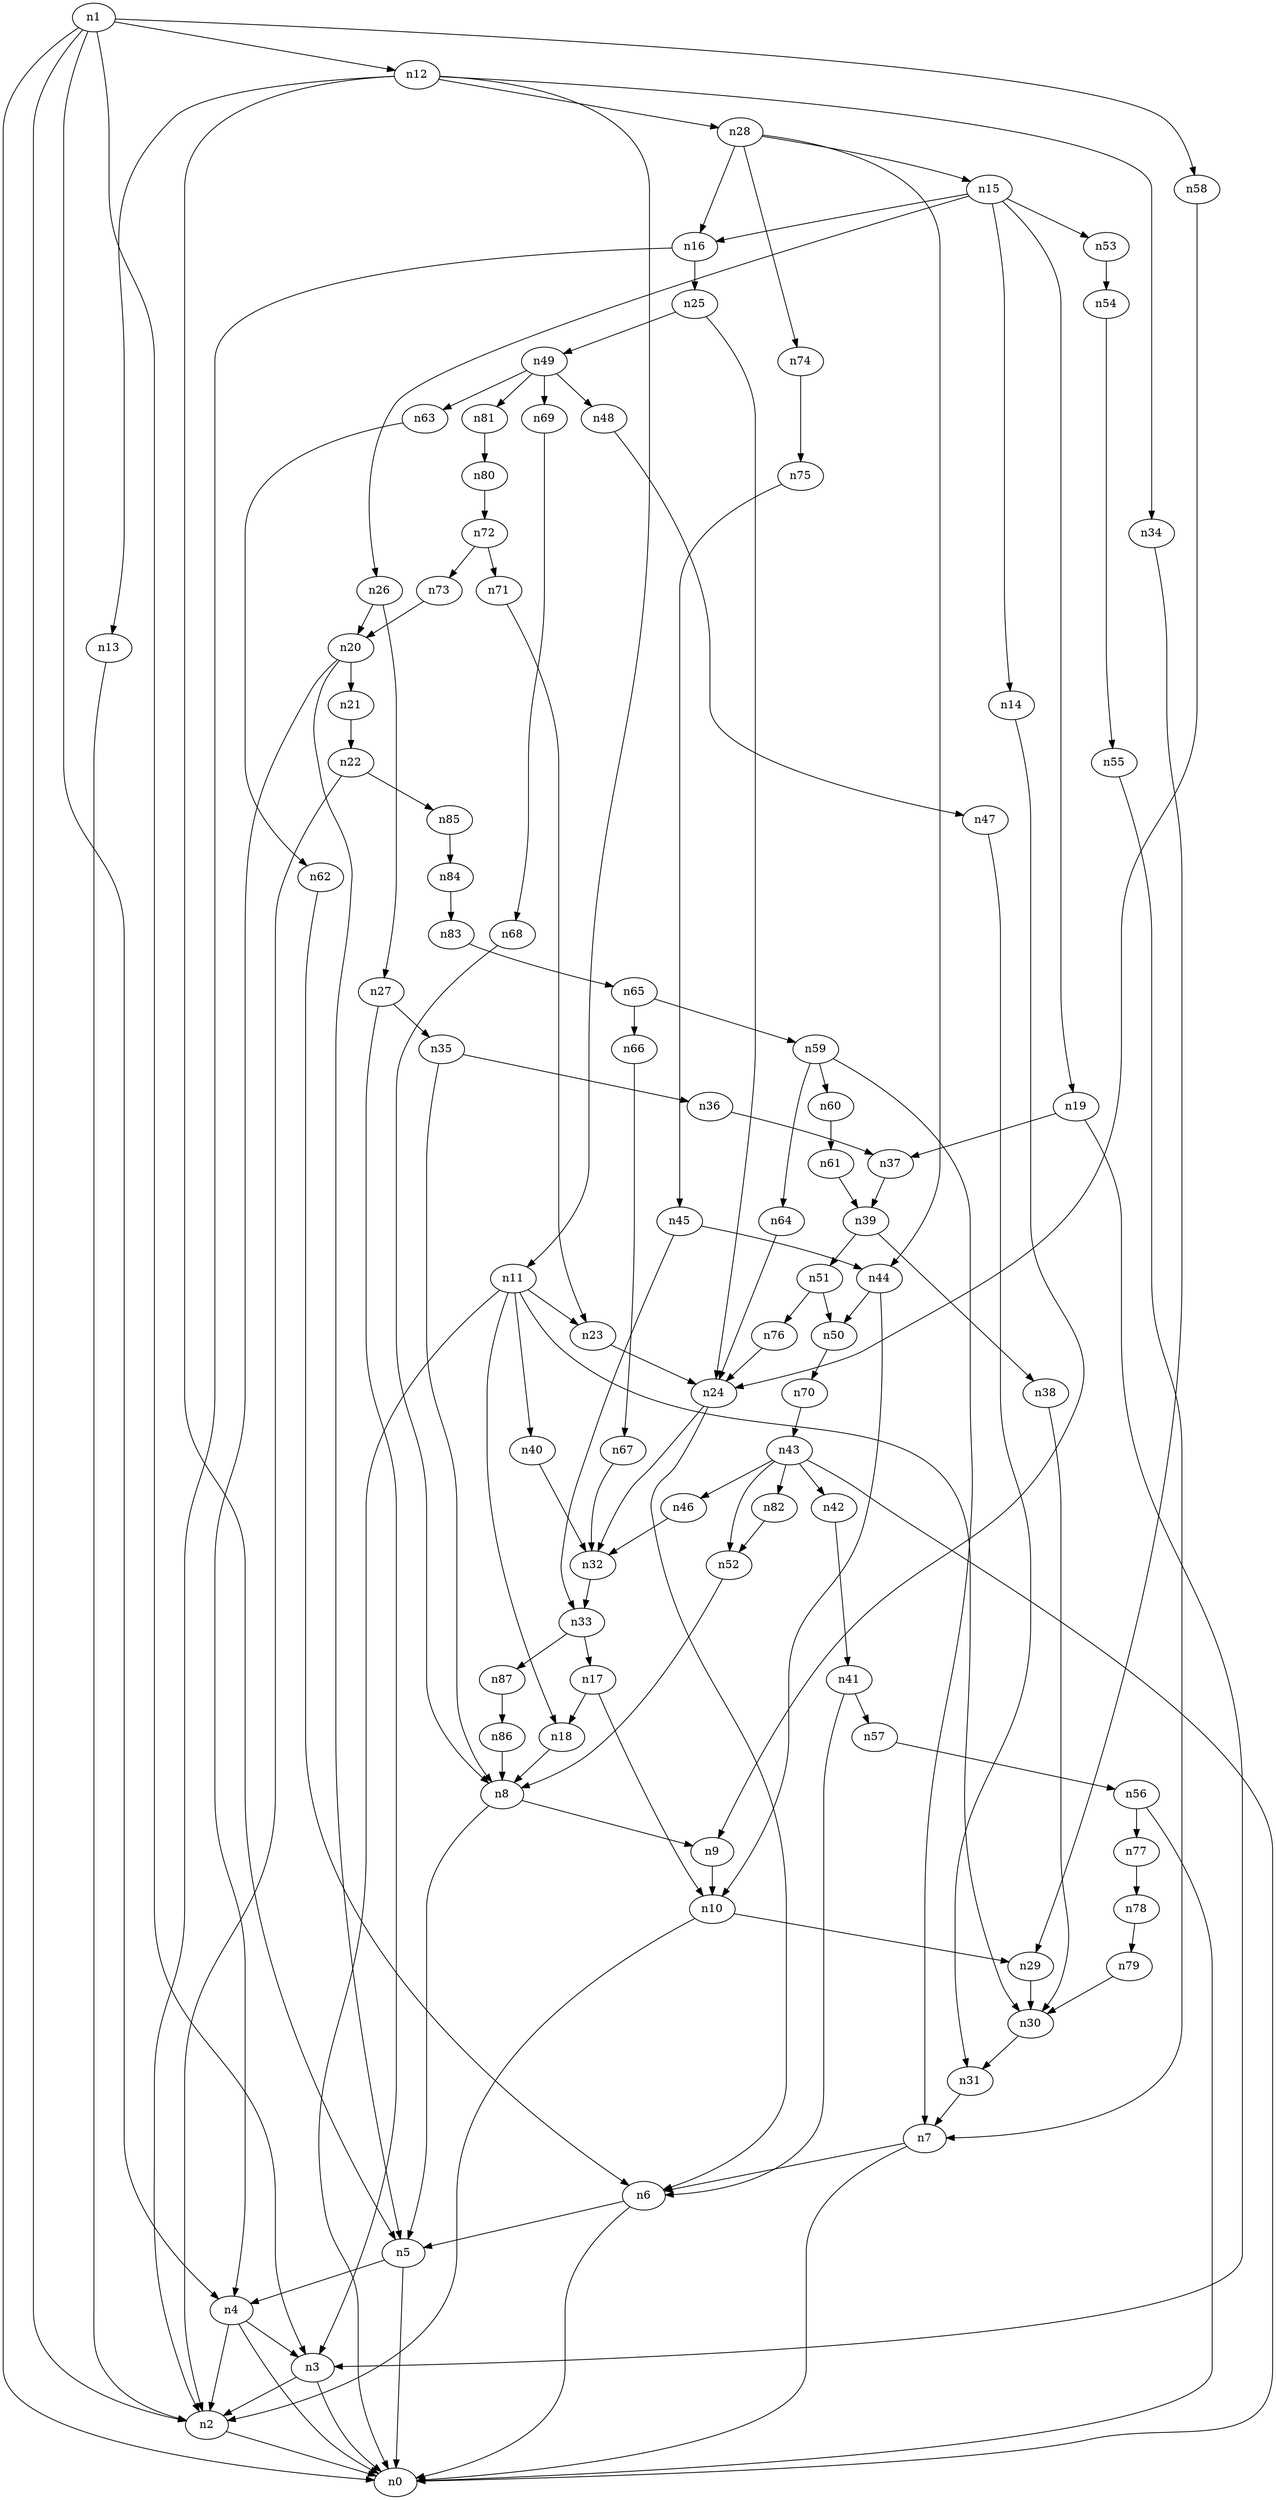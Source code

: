 digraph G {
	n1 -> n0	 [_graphml_id=e0];
	n1 -> n2	 [_graphml_id=e1];
	n1 -> n3	 [_graphml_id=e6];
	n1 -> n4	 [_graphml_id=e9];
	n1 -> n12	 [_graphml_id=e24];
	n1 -> n58	 [_graphml_id=e96];
	n2 -> n0	 [_graphml_id=e5];
	n3 -> n0	 [_graphml_id=e8];
	n3 -> n2	 [_graphml_id=e2];
	n4 -> n0	 [_graphml_id=e4];
	n4 -> n2	 [_graphml_id=e7];
	n4 -> n3	 [_graphml_id=e3];
	n5 -> n0	 [_graphml_id=e88];
	n5 -> n4	 [_graphml_id=e10];
	n6 -> n0	 [_graphml_id=e12];
	n6 -> n5	 [_graphml_id=e11];
	n7 -> n0	 [_graphml_id=e13];
	n7 -> n6	 [_graphml_id=e14];
	n8 -> n5	 [_graphml_id=e15];
	n8 -> n9	 [_graphml_id=e16];
	n9 -> n10	 [_graphml_id=e17];
	n10 -> n2	 [_graphml_id=e18];
	n10 -> n29	 [_graphml_id=e49];
	n11 -> n0	 [_graphml_id=e19];
	n11 -> n18	 [_graphml_id=e34];
	n11 -> n23	 [_graphml_id=e39];
	n11 -> n30	 [_graphml_id=e78];
	n11 -> n40	 [_graphml_id=e66];
	n12 -> n5	 [_graphml_id=e21];
	n12 -> n11	 [_graphml_id=e20];
	n12 -> n13	 [_graphml_id=e23];
	n12 -> n28	 [_graphml_id=e58];
	n12 -> n34	 [_graphml_id=e57];
	n13 -> n2	 [_graphml_id=e22];
	n14 -> n9	 [_graphml_id=e25];
	n15 -> n14	 [_graphml_id=e26];
	n15 -> n16	 [_graphml_id=e27];
	n15 -> n19	 [_graphml_id=e33];
	n15 -> n26	 [_graphml_id=e48];
	n15 -> n53	 [_graphml_id=e89];
	n16 -> n2	 [_graphml_id=e28];
	n16 -> n25	 [_graphml_id=e42];
	n17 -> n10	 [_graphml_id=e29];
	n17 -> n18	 [_graphml_id=e30];
	n18 -> n8	 [_graphml_id=e31];
	n19 -> n3	 [_graphml_id=e32];
	n19 -> n37	 [_graphml_id=e62];
	n20 -> n4	 [_graphml_id=e98];
	n20 -> n5	 [_graphml_id=e35];
	n20 -> n21	 [_graphml_id=e36];
	n21 -> n22	 [_graphml_id=e37];
	n22 -> n2	 [_graphml_id=e38];
	n22 -> n85	 [_graphml_id=e140];
	n23 -> n24	 [_graphml_id=e40];
	n24 -> n6	 [_graphml_id=e68];
	n24 -> n32	 [_graphml_id=e53];
	n25 -> n24	 [_graphml_id=e41];
	n25 -> n49	 [_graphml_id=e82];
	n26 -> n20	 [_graphml_id=e43];
	n26 -> n27	 [_graphml_id=e44];
	n27 -> n3	 [_graphml_id=e45];
	n27 -> n35	 [_graphml_id=e108];
	n28 -> n15	 [_graphml_id=e46];
	n28 -> n16	 [_graphml_id=e47];
	n28 -> n44	 [_graphml_id=e73];
	n28 -> n74	 [_graphml_id=e122];
	n29 -> n30	 [_graphml_id=e50];
	n30 -> n31	 [_graphml_id=e51];
	n31 -> n7	 [_graphml_id=e52];
	n32 -> n33	 [_graphml_id=e54];
	n33 -> n17	 [_graphml_id=e55];
	n33 -> n87	 [_graphml_id=e143];
	n34 -> n29	 [_graphml_id=e56];
	n35 -> n8	 [_graphml_id=e59];
	n35 -> n36	 [_graphml_id=e60];
	n36 -> n37	 [_graphml_id=e61];
	n37 -> n39	 [_graphml_id=e65];
	n38 -> n30	 [_graphml_id=e63];
	n39 -> n38	 [_graphml_id=e64];
	n39 -> n51	 [_graphml_id=e85];
	n40 -> n32	 [_graphml_id=e67];
	n41 -> n6	 [_graphml_id=e69];
	n41 -> n57	 [_graphml_id=e95];
	n42 -> n41	 [_graphml_id=e70];
	n43 -> n0	 [_graphml_id=e72];
	n43 -> n42	 [_graphml_id=e71];
	n43 -> n46	 [_graphml_id=e76];
	n43 -> n52	 [_graphml_id=e86];
	n43 -> n82	 [_graphml_id=e135];
	n44 -> n10	 [_graphml_id=e127];
	n44 -> n50	 [_graphml_id=e83];
	n45 -> n33	 [_graphml_id=e75];
	n45 -> n44	 [_graphml_id=e74];
	n46 -> n32	 [_graphml_id=e77];
	n47 -> n31	 [_graphml_id=e79];
	n48 -> n47	 [_graphml_id=e80];
	n49 -> n48	 [_graphml_id=e81];
	n49 -> n63	 [_graphml_id=e105];
	n49 -> n69	 [_graphml_id=e115];
	n49 -> n81	 [_graphml_id=e134];
	n50 -> n70	 [_graphml_id=e117];
	n51 -> n50	 [_graphml_id=e84];
	n51 -> n76	 [_graphml_id=e125];
	n52 -> n8	 [_graphml_id=e87];
	n53 -> n54	 [_graphml_id=e90];
	n54 -> n55	 [_graphml_id=e91];
	n55 -> n7	 [_graphml_id=e92];
	n56 -> n0	 [_graphml_id=e93];
	n56 -> n77	 [_graphml_id=e128];
	n57 -> n56	 [_graphml_id=e94];
	n58 -> n24	 [_graphml_id=e97];
	n59 -> n7	 [_graphml_id=e99];
	n59 -> n60	 [_graphml_id=e100];
	n59 -> n64	 [_graphml_id=e106];
	n60 -> n61	 [_graphml_id=e101];
	n61 -> n39	 [_graphml_id=e102];
	n62 -> n6	 [_graphml_id=e103];
	n63 -> n62	 [_graphml_id=e104];
	n64 -> n24	 [_graphml_id=e107];
	n65 -> n59	 [_graphml_id=e109];
	n65 -> n66	 [_graphml_id=e110];
	n66 -> n67	 [_graphml_id=e111];
	n67 -> n32	 [_graphml_id=e112];
	n68 -> n8	 [_graphml_id=e113];
	n69 -> n68	 [_graphml_id=e114];
	n70 -> n43	 [_graphml_id=e116];
	n71 -> n23	 [_graphml_id=e118];
	n72 -> n71	 [_graphml_id=e119];
	n72 -> n73	 [_graphml_id=e120];
	n73 -> n20	 [_graphml_id=e121];
	n74 -> n75	 [_graphml_id=e123];
	n75 -> n45	 [_graphml_id=e124];
	n76 -> n24	 [_graphml_id=e126];
	n77 -> n78	 [_graphml_id=e129];
	n78 -> n79	 [_graphml_id=e130];
	n79 -> n30	 [_graphml_id=e131];
	n80 -> n72	 [_graphml_id=e132];
	n81 -> n80	 [_graphml_id=e133];
	n82 -> n52	 [_graphml_id=e136];
	n83 -> n65	 [_graphml_id=e137];
	n84 -> n83	 [_graphml_id=e138];
	n85 -> n84	 [_graphml_id=e139];
	n86 -> n8	 [_graphml_id=e141];
	n87 -> n86	 [_graphml_id=e142];
}
